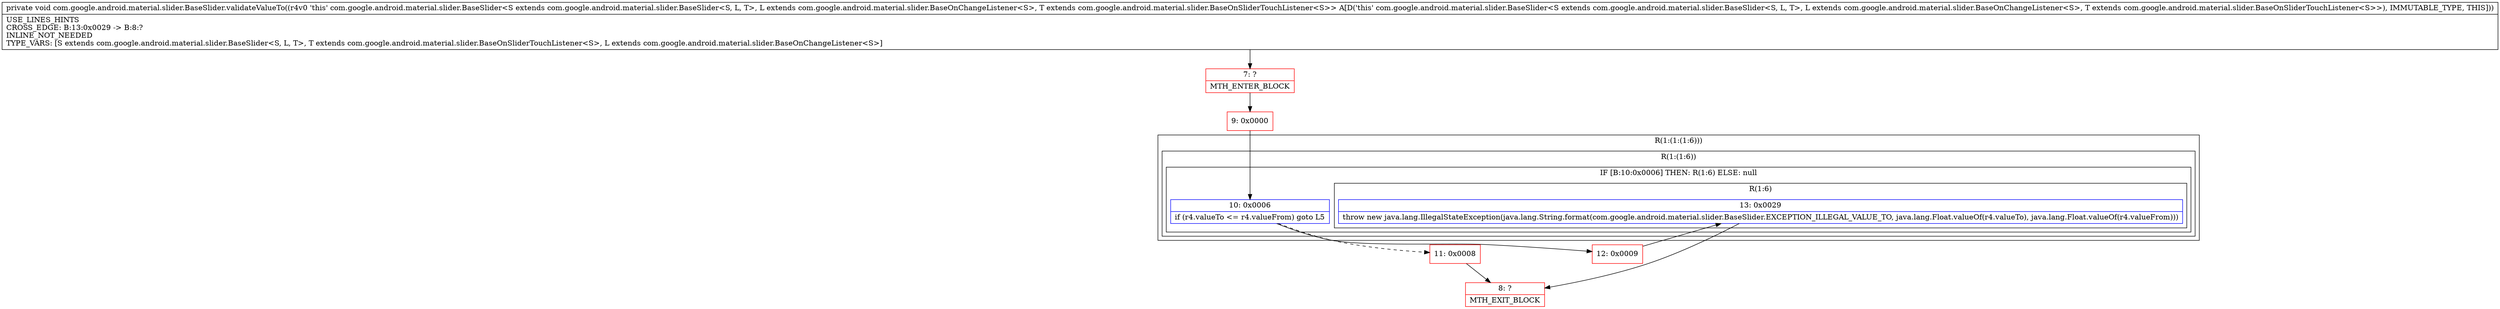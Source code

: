 digraph "CFG forcom.google.android.material.slider.BaseSlider.validateValueTo()V" {
subgraph cluster_Region_745546262 {
label = "R(1:(1:(1:6)))";
node [shape=record,color=blue];
subgraph cluster_Region_2101022280 {
label = "R(1:(1:6))";
node [shape=record,color=blue];
subgraph cluster_IfRegion_1437664984 {
label = "IF [B:10:0x0006] THEN: R(1:6) ELSE: null";
node [shape=record,color=blue];
Node_10 [shape=record,label="{10\:\ 0x0006|if (r4.valueTo \<= r4.valueFrom) goto L5\l}"];
subgraph cluster_Region_2104500555 {
label = "R(1:6)";
node [shape=record,color=blue];
Node_13 [shape=record,label="{13\:\ 0x0029|throw new java.lang.IllegalStateException(java.lang.String.format(com.google.android.material.slider.BaseSlider.EXCEPTION_ILLEGAL_VALUE_TO, java.lang.Float.valueOf(r4.valueTo), java.lang.Float.valueOf(r4.valueFrom)))\l}"];
}
}
}
}
Node_7 [shape=record,color=red,label="{7\:\ ?|MTH_ENTER_BLOCK\l}"];
Node_9 [shape=record,color=red,label="{9\:\ 0x0000}"];
Node_11 [shape=record,color=red,label="{11\:\ 0x0008}"];
Node_8 [shape=record,color=red,label="{8\:\ ?|MTH_EXIT_BLOCK\l}"];
Node_12 [shape=record,color=red,label="{12\:\ 0x0009}"];
MethodNode[shape=record,label="{private void com.google.android.material.slider.BaseSlider.validateValueTo((r4v0 'this' com.google.android.material.slider.BaseSlider\<S extends com.google.android.material.slider.BaseSlider\<S, L, T\>, L extends com.google.android.material.slider.BaseOnChangeListener\<S\>, T extends com.google.android.material.slider.BaseOnSliderTouchListener\<S\>\> A[D('this' com.google.android.material.slider.BaseSlider\<S extends com.google.android.material.slider.BaseSlider\<S, L, T\>, L extends com.google.android.material.slider.BaseOnChangeListener\<S\>, T extends com.google.android.material.slider.BaseOnSliderTouchListener\<S\>\>), IMMUTABLE_TYPE, THIS]))  | USE_LINES_HINTS\lCROSS_EDGE: B:13:0x0029 \-\> B:8:?\lINLINE_NOT_NEEDED\lTYPE_VARS: [S extends com.google.android.material.slider.BaseSlider\<S, L, T\>, T extends com.google.android.material.slider.BaseOnSliderTouchListener\<S\>, L extends com.google.android.material.slider.BaseOnChangeListener\<S\>]\l}"];
MethodNode -> Node_7;Node_10 -> Node_11[style=dashed];
Node_10 -> Node_12;
Node_13 -> Node_8;
Node_7 -> Node_9;
Node_9 -> Node_10;
Node_11 -> Node_8;
Node_12 -> Node_13;
}

